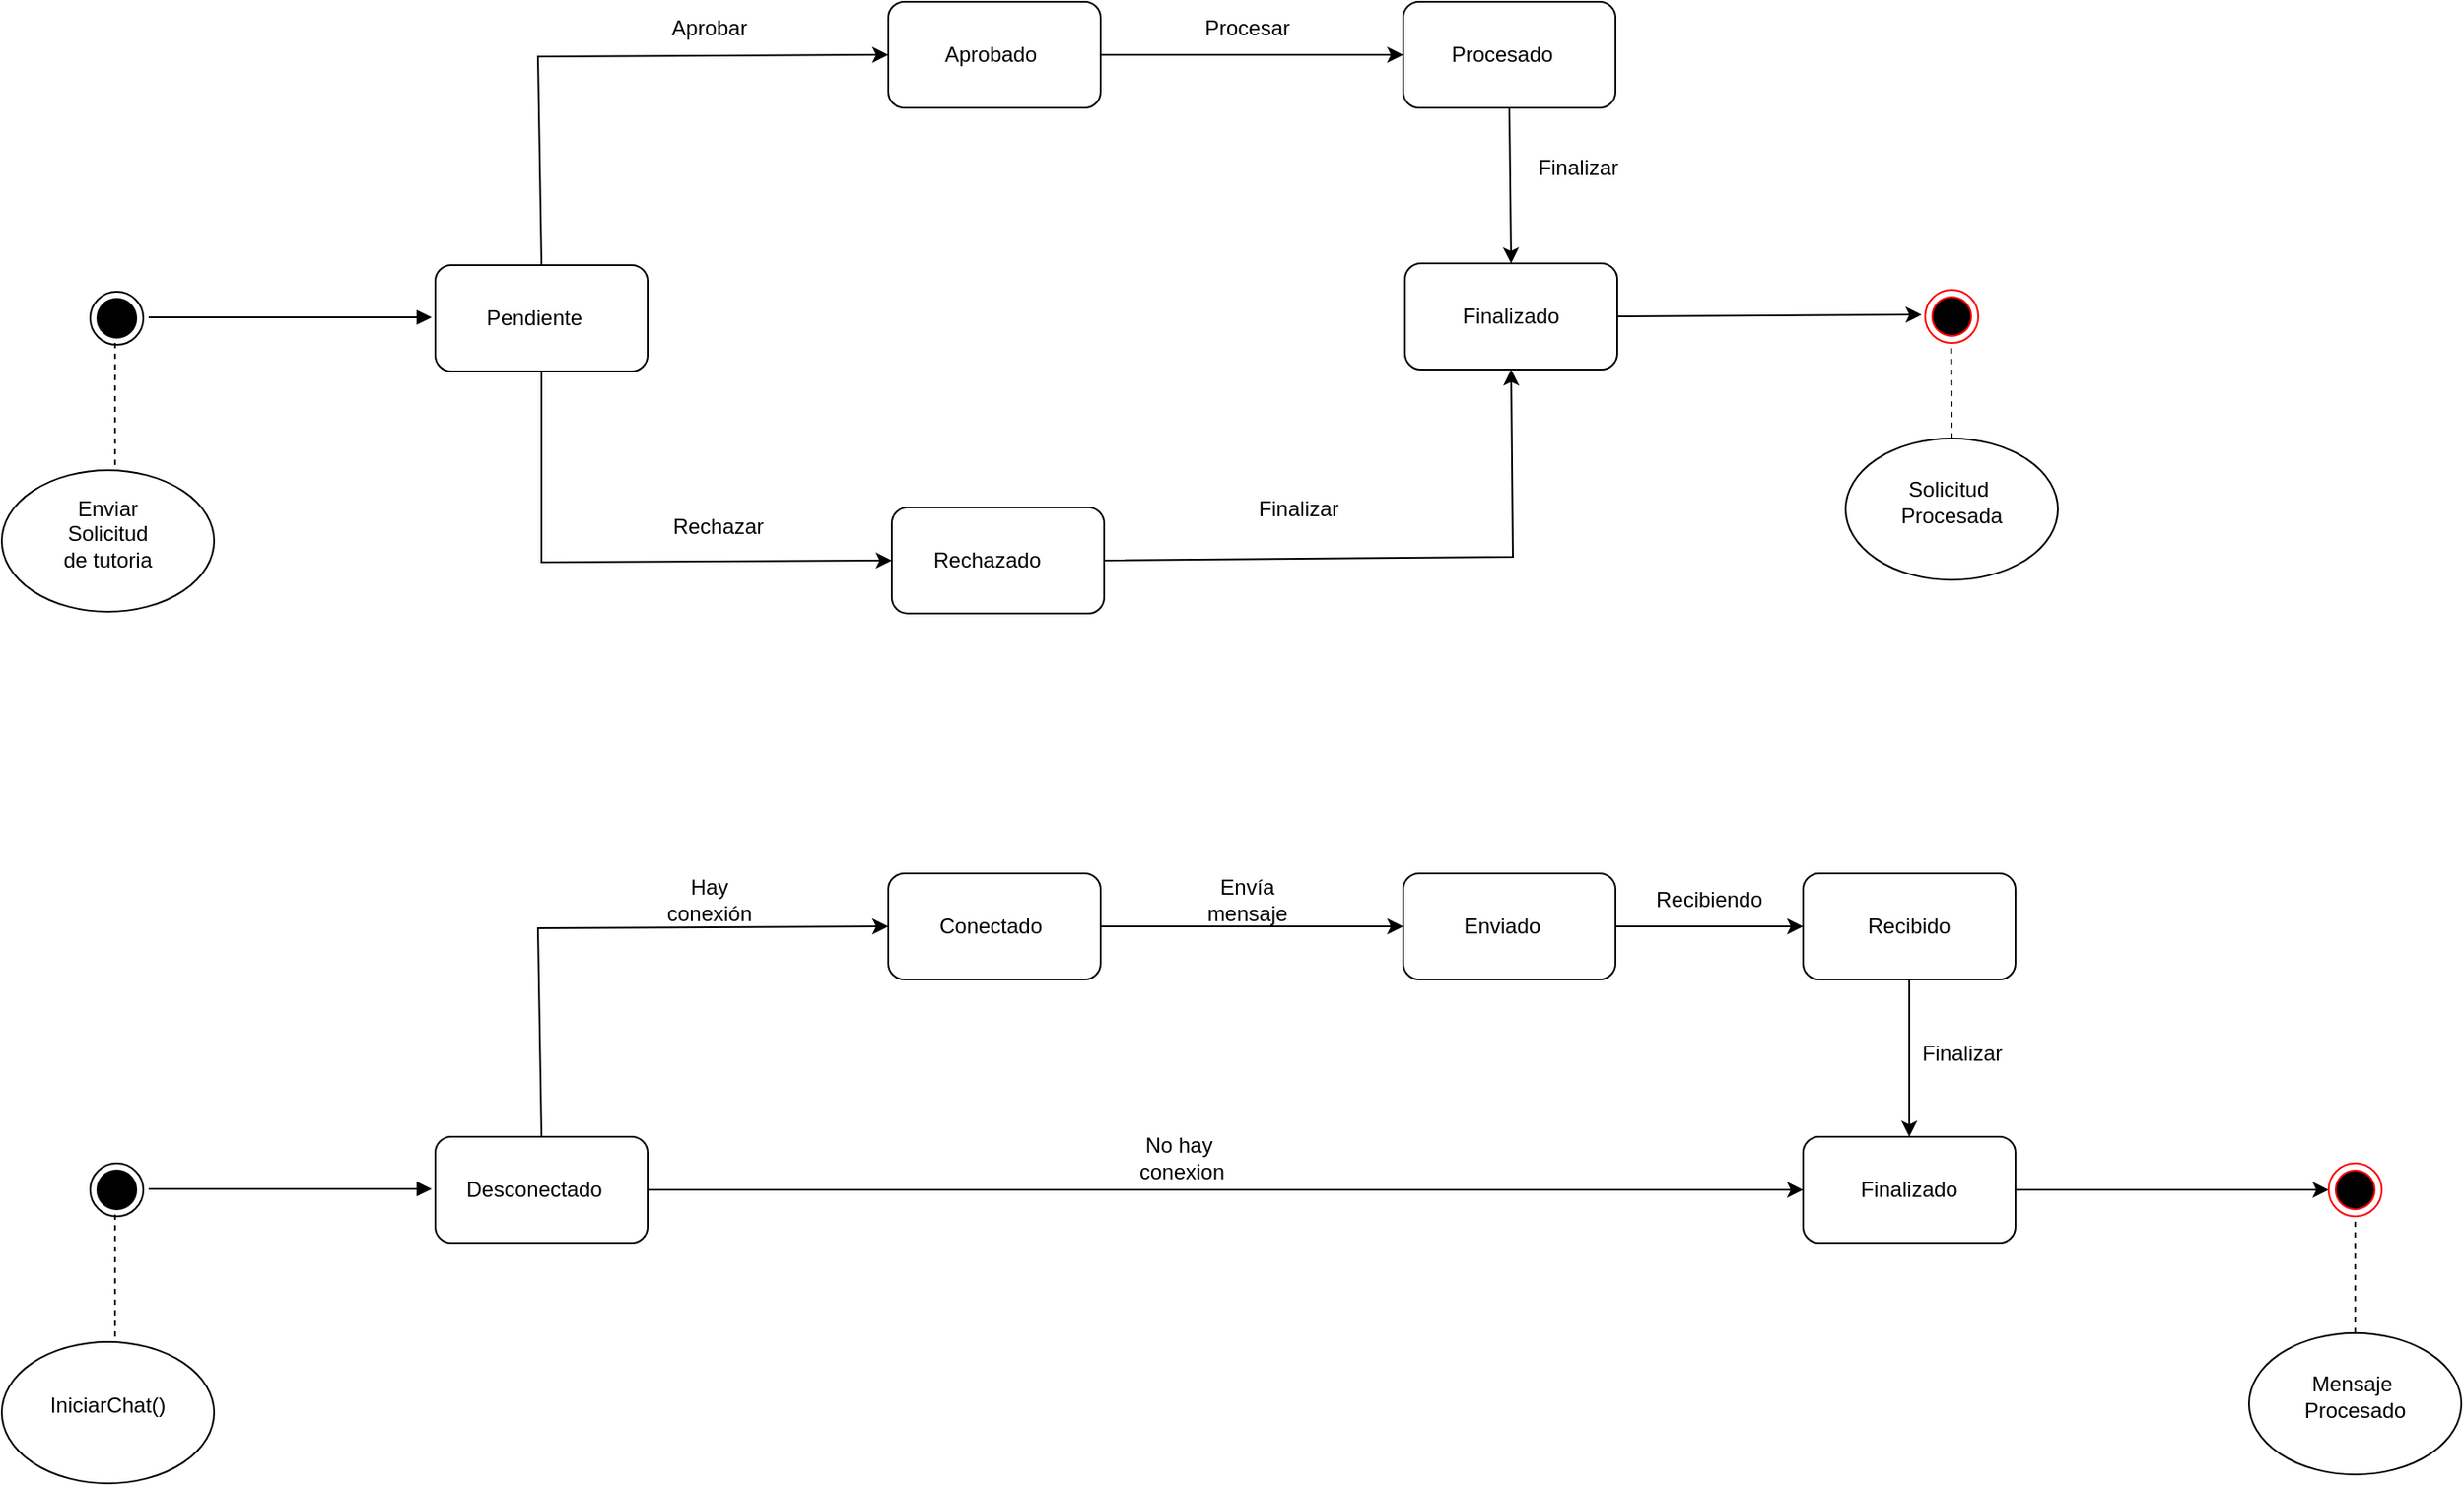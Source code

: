 <mxfile version="22.0.4" type="github">
  <diagram name="Page-1" id="eEXkZVuSIt10tBIXvI3O">
    <mxGraphModel dx="4200" dy="2296" grid="0" gridSize="10" guides="1" tooltips="1" connect="1" arrows="1" fold="1" page="0" pageScale="1" pageWidth="827" pageHeight="1169" math="0" shadow="0">
      <root>
        <mxCell id="0" />
        <mxCell id="1" parent="0" />
        <mxCell id="1XSUIqSgd9dczcnVVFZm-2" value="" style="rounded=1;whiteSpace=wrap;html=1;" vertex="1" parent="1">
          <mxGeometry x="560" y="288" width="120" height="60" as="geometry" />
        </mxCell>
        <mxCell id="1XSUIqSgd9dczcnVVFZm-3" value="" style="endArrow=none;dashed=1;html=1;rounded=0;" edge="1" parent="1">
          <mxGeometry width="50" height="50" relative="1" as="geometry">
            <mxPoint x="379" y="407" as="sourcePoint" />
            <mxPoint x="379" y="329" as="targetPoint" />
          </mxGeometry>
        </mxCell>
        <mxCell id="1XSUIqSgd9dczcnVVFZm-4" value="" style="ellipse;whiteSpace=wrap;html=1;" vertex="1" parent="1">
          <mxGeometry x="315" y="404" width="120" height="80" as="geometry" />
        </mxCell>
        <mxCell id="1XSUIqSgd9dczcnVVFZm-5" value="Enviar Solicitud de tutoria" style="text;html=1;strokeColor=none;fillColor=none;align=center;verticalAlign=middle;whiteSpace=wrap;rounded=0;" vertex="1" parent="1">
          <mxGeometry x="345" y="425" width="60" height="30" as="geometry" />
        </mxCell>
        <mxCell id="1XSUIqSgd9dczcnVVFZm-21" value="" style="ellipse;html=1;shape=endState;fillColor=#000000;strokeColor=#000000;" vertex="1" parent="1">
          <mxGeometry x="365" y="303" width="30" height="30" as="geometry" />
        </mxCell>
        <mxCell id="1XSUIqSgd9dczcnVVFZm-22" value="" style="endArrow=block;endFill=1;html=1;edgeStyle=orthogonalEdgeStyle;align=left;verticalAlign=top;rounded=0;" edge="1" parent="1">
          <mxGeometry x="-1" relative="1" as="geometry">
            <mxPoint x="398" y="317.5" as="sourcePoint" />
            <mxPoint x="558" y="317.5" as="targetPoint" />
          </mxGeometry>
        </mxCell>
        <mxCell id="1XSUIqSgd9dczcnVVFZm-25" value="Pendiente" style="text;html=1;strokeColor=none;fillColor=none;align=center;verticalAlign=middle;whiteSpace=wrap;rounded=0;" vertex="1" parent="1">
          <mxGeometry x="586" y="303" width="60" height="30" as="geometry" />
        </mxCell>
        <mxCell id="1XSUIqSgd9dczcnVVFZm-26" value="" style="rounded=1;whiteSpace=wrap;html=1;" vertex="1" parent="1">
          <mxGeometry x="816" y="139" width="120" height="60" as="geometry" />
        </mxCell>
        <mxCell id="1XSUIqSgd9dczcnVVFZm-27" value="" style="rounded=1;whiteSpace=wrap;html=1;" vertex="1" parent="1">
          <mxGeometry x="818" y="425" width="120" height="60" as="geometry" />
        </mxCell>
        <mxCell id="1XSUIqSgd9dczcnVVFZm-28" value="" style="endArrow=classic;html=1;rounded=0;exitX=0.5;exitY=0;exitDx=0;exitDy=0;entryX=0;entryY=0.5;entryDx=0;entryDy=0;" edge="1" parent="1" source="1XSUIqSgd9dczcnVVFZm-2" target="1XSUIqSgd9dczcnVVFZm-26">
          <mxGeometry width="50" height="50" relative="1" as="geometry">
            <mxPoint x="635" y="255" as="sourcePoint" />
            <mxPoint x="685" y="205" as="targetPoint" />
            <Array as="points">
              <mxPoint x="618" y="170" />
            </Array>
          </mxGeometry>
        </mxCell>
        <mxCell id="1XSUIqSgd9dczcnVVFZm-29" value="" style="endArrow=classic;html=1;rounded=0;exitX=0.5;exitY=1;exitDx=0;exitDy=0;entryX=0;entryY=0.5;entryDx=0;entryDy=0;" edge="1" parent="1" source="1XSUIqSgd9dczcnVVFZm-2" target="1XSUIqSgd9dczcnVVFZm-27">
          <mxGeometry width="50" height="50" relative="1" as="geometry">
            <mxPoint x="652" y="465" as="sourcePoint" />
            <mxPoint x="702" y="415" as="targetPoint" />
            <Array as="points">
              <mxPoint x="620" y="456" />
            </Array>
          </mxGeometry>
        </mxCell>
        <mxCell id="1XSUIqSgd9dczcnVVFZm-30" value="Aprobar" style="text;html=1;strokeColor=none;fillColor=none;align=center;verticalAlign=middle;whiteSpace=wrap;rounded=0;" vertex="1" parent="1">
          <mxGeometry x="685" y="139" width="60" height="30" as="geometry" />
        </mxCell>
        <mxCell id="1XSUIqSgd9dczcnVVFZm-31" value="Rechazar" style="text;html=1;strokeColor=none;fillColor=none;align=center;verticalAlign=middle;whiteSpace=wrap;rounded=0;" vertex="1" parent="1">
          <mxGeometry x="690" y="421" width="60" height="30" as="geometry" />
        </mxCell>
        <mxCell id="1XSUIqSgd9dczcnVVFZm-32" value="Aprobado" style="text;html=1;strokeColor=none;fillColor=none;align=center;verticalAlign=middle;whiteSpace=wrap;rounded=0;" vertex="1" parent="1">
          <mxGeometry x="844" y="154" width="60" height="30" as="geometry" />
        </mxCell>
        <mxCell id="1XSUIqSgd9dczcnVVFZm-33" value="Rechazado" style="text;html=1;strokeColor=none;fillColor=none;align=center;verticalAlign=middle;whiteSpace=wrap;rounded=0;" vertex="1" parent="1">
          <mxGeometry x="842" y="440" width="60" height="30" as="geometry" />
        </mxCell>
        <mxCell id="1XSUIqSgd9dczcnVVFZm-34" value="" style="rounded=1;whiteSpace=wrap;html=1;" vertex="1" parent="1">
          <mxGeometry x="1107" y="139" width="120" height="60" as="geometry" />
        </mxCell>
        <mxCell id="1XSUIqSgd9dczcnVVFZm-37" value="" style="endArrow=classic;html=1;rounded=0;exitX=1;exitY=0.5;exitDx=0;exitDy=0;entryX=0;entryY=0.5;entryDx=0;entryDy=0;" edge="1" parent="1" source="1XSUIqSgd9dczcnVVFZm-26" target="1XSUIqSgd9dczcnVVFZm-34">
          <mxGeometry width="50" height="50" relative="1" as="geometry">
            <mxPoint x="1048" y="334" as="sourcePoint" />
            <mxPoint x="1098" y="284" as="targetPoint" />
          </mxGeometry>
        </mxCell>
        <mxCell id="1XSUIqSgd9dczcnVVFZm-38" value="Procesado" style="text;html=1;strokeColor=none;fillColor=none;align=center;verticalAlign=middle;whiteSpace=wrap;rounded=0;" vertex="1" parent="1">
          <mxGeometry x="1133" y="154" width="60" height="30" as="geometry" />
        </mxCell>
        <mxCell id="1XSUIqSgd9dczcnVVFZm-39" value="" style="rounded=1;whiteSpace=wrap;html=1;" vertex="1" parent="1">
          <mxGeometry x="1108" y="287" width="120" height="60" as="geometry" />
        </mxCell>
        <mxCell id="1XSUIqSgd9dczcnVVFZm-41" value="" style="endArrow=classic;html=1;rounded=0;exitX=0.5;exitY=1;exitDx=0;exitDy=0;entryX=0.5;entryY=0;entryDx=0;entryDy=0;" edge="1" parent="1" source="1XSUIqSgd9dczcnVVFZm-34" target="1XSUIqSgd9dczcnVVFZm-39">
          <mxGeometry width="50" height="50" relative="1" as="geometry">
            <mxPoint x="1048" y="334" as="sourcePoint" />
            <mxPoint x="1098" y="284" as="targetPoint" />
          </mxGeometry>
        </mxCell>
        <mxCell id="1XSUIqSgd9dczcnVVFZm-42" value="Finalizado" style="text;html=1;strokeColor=none;fillColor=none;align=center;verticalAlign=middle;whiteSpace=wrap;rounded=0;" vertex="1" parent="1">
          <mxGeometry x="1138" y="302" width="60" height="30" as="geometry" />
        </mxCell>
        <mxCell id="1XSUIqSgd9dczcnVVFZm-43" value="Finalizar" style="text;html=1;strokeColor=none;fillColor=none;align=center;verticalAlign=middle;whiteSpace=wrap;rounded=0;" vertex="1" parent="1">
          <mxGeometry x="1176" y="218" width="60" height="30" as="geometry" />
        </mxCell>
        <mxCell id="1XSUIqSgd9dczcnVVFZm-44" value="Procesar" style="text;html=1;strokeColor=none;fillColor=none;align=center;verticalAlign=middle;whiteSpace=wrap;rounded=0;" vertex="1" parent="1">
          <mxGeometry x="989" y="139" width="60" height="30" as="geometry" />
        </mxCell>
        <mxCell id="1XSUIqSgd9dczcnVVFZm-45" value="" style="endArrow=classic;html=1;rounded=0;exitX=1;exitY=0.5;exitDx=0;exitDy=0;entryX=0.5;entryY=1;entryDx=0;entryDy=0;" edge="1" parent="1" source="1XSUIqSgd9dczcnVVFZm-27" target="1XSUIqSgd9dczcnVVFZm-39">
          <mxGeometry width="50" height="50" relative="1" as="geometry">
            <mxPoint x="1012" y="465" as="sourcePoint" />
            <mxPoint x="1062" y="415" as="targetPoint" />
            <Array as="points">
              <mxPoint x="1169" y="453" />
            </Array>
          </mxGeometry>
        </mxCell>
        <mxCell id="1XSUIqSgd9dczcnVVFZm-46" value="Finalizar" style="text;html=1;strokeColor=none;fillColor=none;align=center;verticalAlign=middle;whiteSpace=wrap;rounded=0;" vertex="1" parent="1">
          <mxGeometry x="1018" y="411" width="60" height="30" as="geometry" />
        </mxCell>
        <mxCell id="1XSUIqSgd9dczcnVVFZm-47" value="" style="endArrow=classic;html=1;rounded=0;exitX=1;exitY=0.5;exitDx=0;exitDy=0;" edge="1" parent="1" source="1XSUIqSgd9dczcnVVFZm-39">
          <mxGeometry width="50" height="50" relative="1" as="geometry">
            <mxPoint x="1277" y="332" as="sourcePoint" />
            <mxPoint x="1400" y="316" as="targetPoint" />
          </mxGeometry>
        </mxCell>
        <mxCell id="1XSUIqSgd9dczcnVVFZm-48" value="" style="ellipse;whiteSpace=wrap;html=1;" vertex="1" parent="1">
          <mxGeometry x="1357" y="386" width="120" height="80" as="geometry" />
        </mxCell>
        <mxCell id="1XSUIqSgd9dczcnVVFZm-49" value="" style="ellipse;html=1;shape=endState;fillColor=#000000;strokeColor=#ff0000;" vertex="1" parent="1">
          <mxGeometry x="1402" y="302" width="30" height="30" as="geometry" />
        </mxCell>
        <mxCell id="1XSUIqSgd9dczcnVVFZm-50" value="" style="endArrow=none;dashed=1;html=1;rounded=0;" edge="1" parent="1">
          <mxGeometry width="50" height="50" relative="1" as="geometry">
            <mxPoint x="1417" y="386" as="sourcePoint" />
            <mxPoint x="1416.71" y="332" as="targetPoint" />
          </mxGeometry>
        </mxCell>
        <mxCell id="1XSUIqSgd9dczcnVVFZm-51" value="Solicitud&amp;nbsp;&lt;br&gt;Procesada" style="text;html=1;strokeColor=none;fillColor=none;align=center;verticalAlign=middle;whiteSpace=wrap;rounded=0;" vertex="1" parent="1">
          <mxGeometry x="1387" y="407" width="60" height="30" as="geometry" />
        </mxCell>
        <mxCell id="1XSUIqSgd9dczcnVVFZm-85" style="edgeStyle=orthogonalEdgeStyle;rounded=0;orthogonalLoop=1;jettySize=auto;html=1;exitX=1;exitY=0.5;exitDx=0;exitDy=0;" edge="1" parent="1" source="1XSUIqSgd9dczcnVVFZm-52" target="1XSUIqSgd9dczcnVVFZm-82">
          <mxGeometry relative="1" as="geometry" />
        </mxCell>
        <mxCell id="1XSUIqSgd9dczcnVVFZm-52" value="" style="rounded=1;whiteSpace=wrap;html=1;" vertex="1" parent="1">
          <mxGeometry x="560" y="781" width="120" height="60" as="geometry" />
        </mxCell>
        <mxCell id="1XSUIqSgd9dczcnVVFZm-53" value="" style="endArrow=none;dashed=1;html=1;rounded=0;" edge="1" parent="1">
          <mxGeometry width="50" height="50" relative="1" as="geometry">
            <mxPoint x="379" y="900" as="sourcePoint" />
            <mxPoint x="379" y="822" as="targetPoint" />
          </mxGeometry>
        </mxCell>
        <mxCell id="1XSUIqSgd9dczcnVVFZm-54" value="" style="ellipse;whiteSpace=wrap;html=1;" vertex="1" parent="1">
          <mxGeometry x="315" y="897" width="120" height="80" as="geometry" />
        </mxCell>
        <mxCell id="1XSUIqSgd9dczcnVVFZm-55" value="IniciarChat()" style="text;html=1;strokeColor=none;fillColor=none;align=center;verticalAlign=middle;whiteSpace=wrap;rounded=0;" vertex="1" parent="1">
          <mxGeometry x="345" y="918" width="60" height="30" as="geometry" />
        </mxCell>
        <mxCell id="1XSUIqSgd9dczcnVVFZm-56" value="" style="ellipse;html=1;shape=endState;fillColor=#000000;strokeColor=#000000;" vertex="1" parent="1">
          <mxGeometry x="365" y="796" width="30" height="30" as="geometry" />
        </mxCell>
        <mxCell id="1XSUIqSgd9dczcnVVFZm-57" value="" style="endArrow=block;endFill=1;html=1;edgeStyle=orthogonalEdgeStyle;align=left;verticalAlign=top;rounded=0;" edge="1" parent="1">
          <mxGeometry x="-1" relative="1" as="geometry">
            <mxPoint x="398" y="810.5" as="sourcePoint" />
            <mxPoint x="558" y="810.5" as="targetPoint" />
          </mxGeometry>
        </mxCell>
        <mxCell id="1XSUIqSgd9dczcnVVFZm-58" value="Desconectado" style="text;html=1;strokeColor=none;fillColor=none;align=center;verticalAlign=middle;whiteSpace=wrap;rounded=0;" vertex="1" parent="1">
          <mxGeometry x="586" y="796" width="60" height="30" as="geometry" />
        </mxCell>
        <mxCell id="1XSUIqSgd9dczcnVVFZm-59" value="" style="rounded=1;whiteSpace=wrap;html=1;" vertex="1" parent="1">
          <mxGeometry x="816" y="632" width="120" height="60" as="geometry" />
        </mxCell>
        <mxCell id="1XSUIqSgd9dczcnVVFZm-61" value="" style="endArrow=classic;html=1;rounded=0;exitX=0.5;exitY=0;exitDx=0;exitDy=0;entryX=0;entryY=0.5;entryDx=0;entryDy=0;" edge="1" source="1XSUIqSgd9dczcnVVFZm-52" target="1XSUIqSgd9dczcnVVFZm-59" parent="1">
          <mxGeometry width="50" height="50" relative="1" as="geometry">
            <mxPoint x="635" y="748" as="sourcePoint" />
            <mxPoint x="685" y="698" as="targetPoint" />
            <Array as="points">
              <mxPoint x="618" y="663" />
            </Array>
          </mxGeometry>
        </mxCell>
        <mxCell id="1XSUIqSgd9dczcnVVFZm-63" value="Hay conexión" style="text;html=1;strokeColor=none;fillColor=none;align=center;verticalAlign=middle;whiteSpace=wrap;rounded=0;" vertex="1" parent="1">
          <mxGeometry x="685" y="632" width="60" height="30" as="geometry" />
        </mxCell>
        <mxCell id="1XSUIqSgd9dczcnVVFZm-64" value="No hay&amp;nbsp;&lt;br&gt;conexion" style="text;html=1;strokeColor=none;fillColor=none;align=center;verticalAlign=middle;whiteSpace=wrap;rounded=0;" vertex="1" parent="1">
          <mxGeometry x="952" y="778" width="60" height="30" as="geometry" />
        </mxCell>
        <mxCell id="1XSUIqSgd9dczcnVVFZm-65" value="Conectado" style="text;html=1;strokeColor=none;fillColor=none;align=center;verticalAlign=middle;whiteSpace=wrap;rounded=0;" vertex="1" parent="1">
          <mxGeometry x="844" y="647" width="60" height="30" as="geometry" />
        </mxCell>
        <mxCell id="1XSUIqSgd9dczcnVVFZm-67" value="" style="rounded=1;whiteSpace=wrap;html=1;" vertex="1" parent="1">
          <mxGeometry x="1107" y="632" width="120" height="60" as="geometry" />
        </mxCell>
        <mxCell id="1XSUIqSgd9dczcnVVFZm-68" value="" style="endArrow=classic;html=1;rounded=0;exitX=1;exitY=0.5;exitDx=0;exitDy=0;entryX=0;entryY=0.5;entryDx=0;entryDy=0;" edge="1" source="1XSUIqSgd9dczcnVVFZm-59" target="1XSUIqSgd9dczcnVVFZm-67" parent="1">
          <mxGeometry width="50" height="50" relative="1" as="geometry">
            <mxPoint x="1048" y="827" as="sourcePoint" />
            <mxPoint x="1098" y="777" as="targetPoint" />
          </mxGeometry>
        </mxCell>
        <mxCell id="1XSUIqSgd9dczcnVVFZm-69" value="Enviado" style="text;html=1;strokeColor=none;fillColor=none;align=center;verticalAlign=middle;whiteSpace=wrap;rounded=0;" vertex="1" parent="1">
          <mxGeometry x="1133" y="647" width="60" height="30" as="geometry" />
        </mxCell>
        <mxCell id="1XSUIqSgd9dczcnVVFZm-70" value="" style="rounded=1;whiteSpace=wrap;html=1;" vertex="1" parent="1">
          <mxGeometry x="1333" y="632" width="120" height="60" as="geometry" />
        </mxCell>
        <mxCell id="1XSUIqSgd9dczcnVVFZm-71" value="" style="endArrow=classic;html=1;rounded=0;exitX=1;exitY=0.5;exitDx=0;exitDy=0;entryX=0;entryY=0.5;entryDx=0;entryDy=0;" edge="1" source="1XSUIqSgd9dczcnVVFZm-67" target="1XSUIqSgd9dczcnVVFZm-70" parent="1">
          <mxGeometry width="50" height="50" relative="1" as="geometry">
            <mxPoint x="1048" y="827" as="sourcePoint" />
            <mxPoint x="1098" y="777" as="targetPoint" />
          </mxGeometry>
        </mxCell>
        <mxCell id="1XSUIqSgd9dczcnVVFZm-72" value="Recibido" style="text;html=1;strokeColor=none;fillColor=none;align=center;verticalAlign=middle;whiteSpace=wrap;rounded=0;" vertex="1" parent="1">
          <mxGeometry x="1363" y="647" width="60" height="30" as="geometry" />
        </mxCell>
        <mxCell id="1XSUIqSgd9dczcnVVFZm-73" value="Recibiendo" style="text;html=1;strokeColor=none;fillColor=none;align=center;verticalAlign=middle;whiteSpace=wrap;rounded=0;" vertex="1" parent="1">
          <mxGeometry x="1250" y="632" width="60" height="30" as="geometry" />
        </mxCell>
        <mxCell id="1XSUIqSgd9dczcnVVFZm-74" value="Envía mensaje" style="text;html=1;strokeColor=none;fillColor=none;align=center;verticalAlign=middle;whiteSpace=wrap;rounded=0;" vertex="1" parent="1">
          <mxGeometry x="989" y="632" width="60" height="30" as="geometry" />
        </mxCell>
        <mxCell id="1XSUIqSgd9dczcnVVFZm-76" value="Finalizar" style="text;html=1;strokeColor=none;fillColor=none;align=center;verticalAlign=middle;whiteSpace=wrap;rounded=0;" vertex="1" parent="1">
          <mxGeometry x="1393" y="719" width="60" height="30" as="geometry" />
        </mxCell>
        <mxCell id="1XSUIqSgd9dczcnVVFZm-77" value="" style="endArrow=classic;html=1;rounded=0;exitX=0.5;exitY=1;exitDx=0;exitDy=0;entryX=0.5;entryY=0;entryDx=0;entryDy=0;" edge="1" source="1XSUIqSgd9dczcnVVFZm-70" parent="1" target="1XSUIqSgd9dczcnVVFZm-82">
          <mxGeometry width="50" height="50" relative="1" as="geometry">
            <mxPoint x="1277" y="825" as="sourcePoint" />
            <mxPoint x="1393" y="771" as="targetPoint" />
          </mxGeometry>
        </mxCell>
        <mxCell id="1XSUIqSgd9dczcnVVFZm-90" style="edgeStyle=orthogonalEdgeStyle;rounded=0;orthogonalLoop=1;jettySize=auto;html=1;exitX=1;exitY=0.5;exitDx=0;exitDy=0;entryX=0;entryY=0.5;entryDx=0;entryDy=0;" edge="1" parent="1" source="1XSUIqSgd9dczcnVVFZm-82" target="1XSUIqSgd9dczcnVVFZm-87">
          <mxGeometry relative="1" as="geometry" />
        </mxCell>
        <mxCell id="1XSUIqSgd9dczcnVVFZm-82" value="" style="rounded=1;whiteSpace=wrap;html=1;" vertex="1" parent="1">
          <mxGeometry x="1333" y="781" width="120" height="60" as="geometry" />
        </mxCell>
        <mxCell id="1XSUIqSgd9dczcnVVFZm-83" value="Finalizado" style="text;html=1;strokeColor=none;fillColor=none;align=center;verticalAlign=middle;whiteSpace=wrap;rounded=0;" vertex="1" parent="1">
          <mxGeometry x="1363" y="796" width="60" height="30" as="geometry" />
        </mxCell>
        <mxCell id="1XSUIqSgd9dczcnVVFZm-86" value="" style="ellipse;whiteSpace=wrap;html=1;" vertex="1" parent="1">
          <mxGeometry x="1585" y="892" width="120" height="80" as="geometry" />
        </mxCell>
        <mxCell id="1XSUIqSgd9dczcnVVFZm-87" value="" style="ellipse;html=1;shape=endState;fillColor=#000000;strokeColor=#ff0000;" vertex="1" parent="1">
          <mxGeometry x="1630" y="796" width="30" height="30" as="geometry" />
        </mxCell>
        <mxCell id="1XSUIqSgd9dczcnVVFZm-88" value="" style="endArrow=none;dashed=1;html=1;rounded=0;entryX=0.5;entryY=1;entryDx=0;entryDy=0;" edge="1" parent="1" target="1XSUIqSgd9dczcnVVFZm-87">
          <mxGeometry width="50" height="50" relative="1" as="geometry">
            <mxPoint x="1645" y="892" as="sourcePoint" />
            <mxPoint x="1644.71" y="838" as="targetPoint" />
          </mxGeometry>
        </mxCell>
        <mxCell id="1XSUIqSgd9dczcnVVFZm-89" value="Mensaje&amp;nbsp;&lt;br&gt;Procesado" style="text;html=1;strokeColor=none;fillColor=none;align=center;verticalAlign=middle;whiteSpace=wrap;rounded=0;" vertex="1" parent="1">
          <mxGeometry x="1615" y="913" width="60" height="30" as="geometry" />
        </mxCell>
      </root>
    </mxGraphModel>
  </diagram>
</mxfile>
